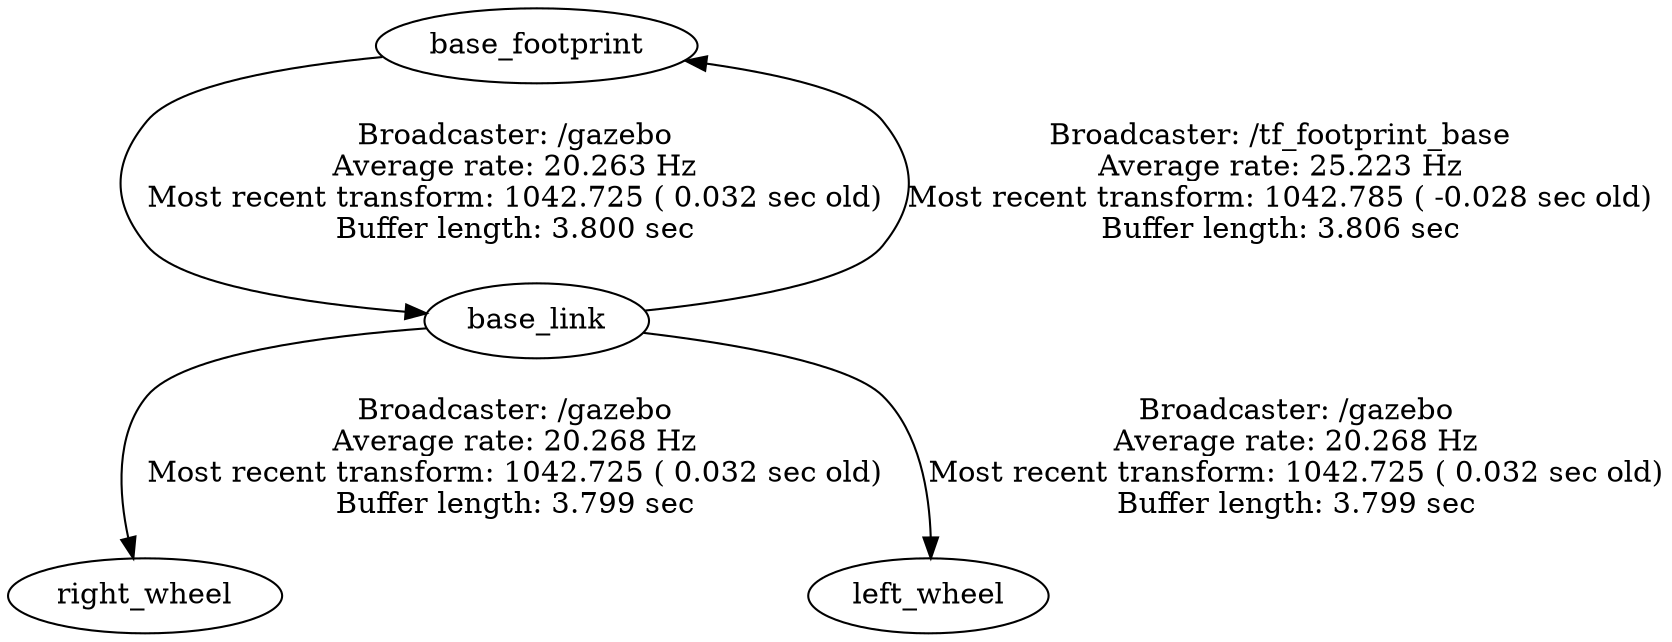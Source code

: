 digraph G {
"base_footprint" -> "base_link"[label="Broadcaster: /gazebo\nAverage rate: 20.263 Hz\nMost recent transform: 1042.725 ( 0.032 sec old)\nBuffer length: 3.800 sec\n"];
"base_link" -> "base_footprint"[label="Broadcaster: /tf_footprint_base\nAverage rate: 25.223 Hz\nMost recent transform: 1042.785 ( -0.028 sec old)\nBuffer length: 3.806 sec\n"];
"base_link" -> "right_wheel"[label="Broadcaster: /gazebo\nAverage rate: 20.268 Hz\nMost recent transform: 1042.725 ( 0.032 sec old)\nBuffer length: 3.799 sec\n"];
"base_link" -> "left_wheel"[label="Broadcaster: /gazebo\nAverage rate: 20.268 Hz\nMost recent transform: 1042.725 ( 0.032 sec old)\nBuffer length: 3.799 sec\n"];
}